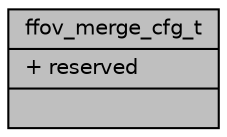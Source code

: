 digraph "ffov_merge_cfg_t"
{
 // INTERACTIVE_SVG=YES
 // LATEX_PDF_SIZE
  bgcolor="transparent";
  edge [fontname="Helvetica",fontsize="10",labelfontname="Helvetica",labelfontsize="10"];
  node [fontname="Helvetica",fontsize="10",shape=record];
  Node1 [label="{ffov_merge_cfg_t\n|+ reserved\l|}",height=0.2,width=0.4,color="black", fillcolor="grey75", style="filled", fontcolor="black",tooltip="The configuration for multi-scale DSI fusion full-FOV merge mode."];
}
